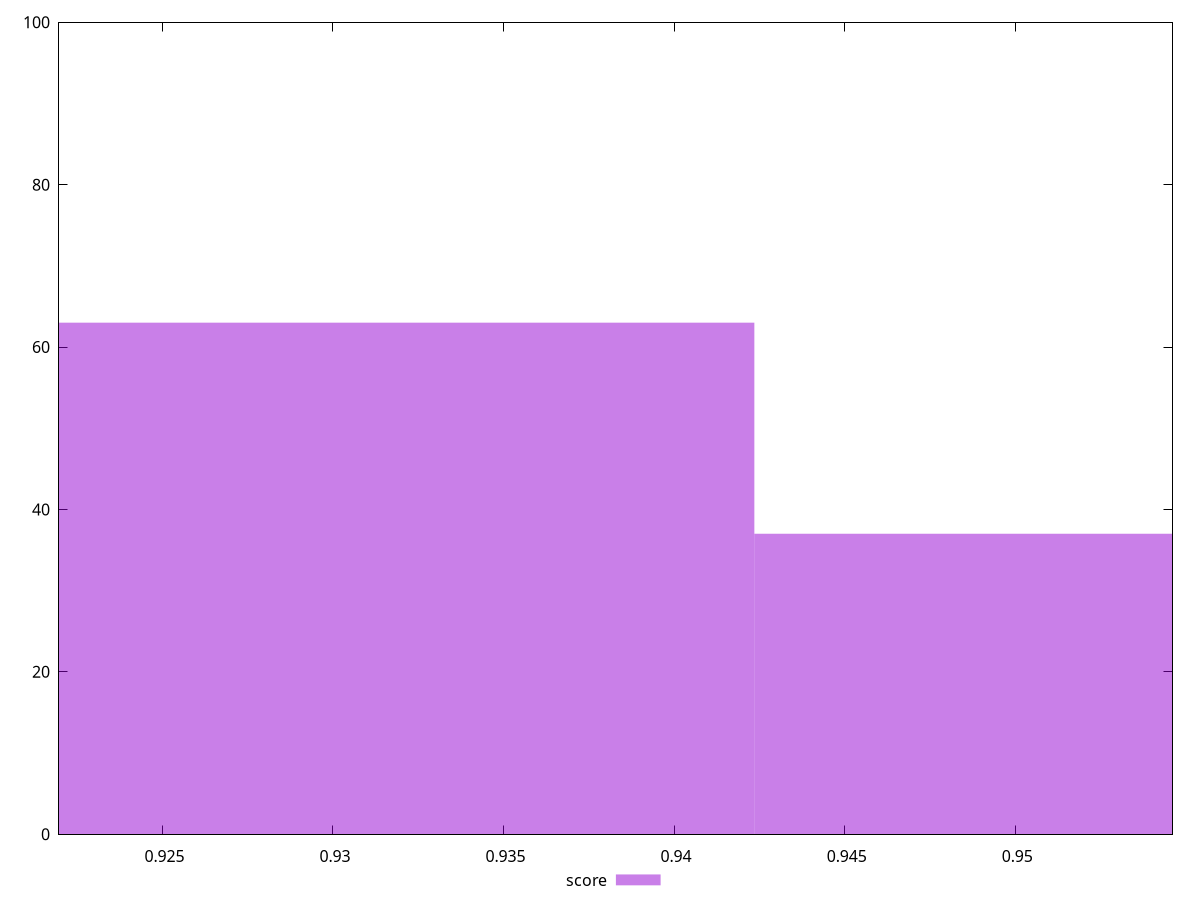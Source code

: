 reset

$score <<EOF
0.9594857126490576 37
0.9252183657687341 63
EOF

set key outside below
set boxwidth 0.034267346880323485
set xrange [0.9219679058503829:0.9546101949472406]
set yrange [0:100]
set style fill transparent solid 0.5 noborder
set terminal svg size 640, 490 enhanced background rgb 'white'
set output "report_00007_2020-12-11T15:55:29.892Z/first-contentful-paint/samples/pages+cached+nointeractive/score/histogram.svg"

plot $score title "score" with boxes

reset
